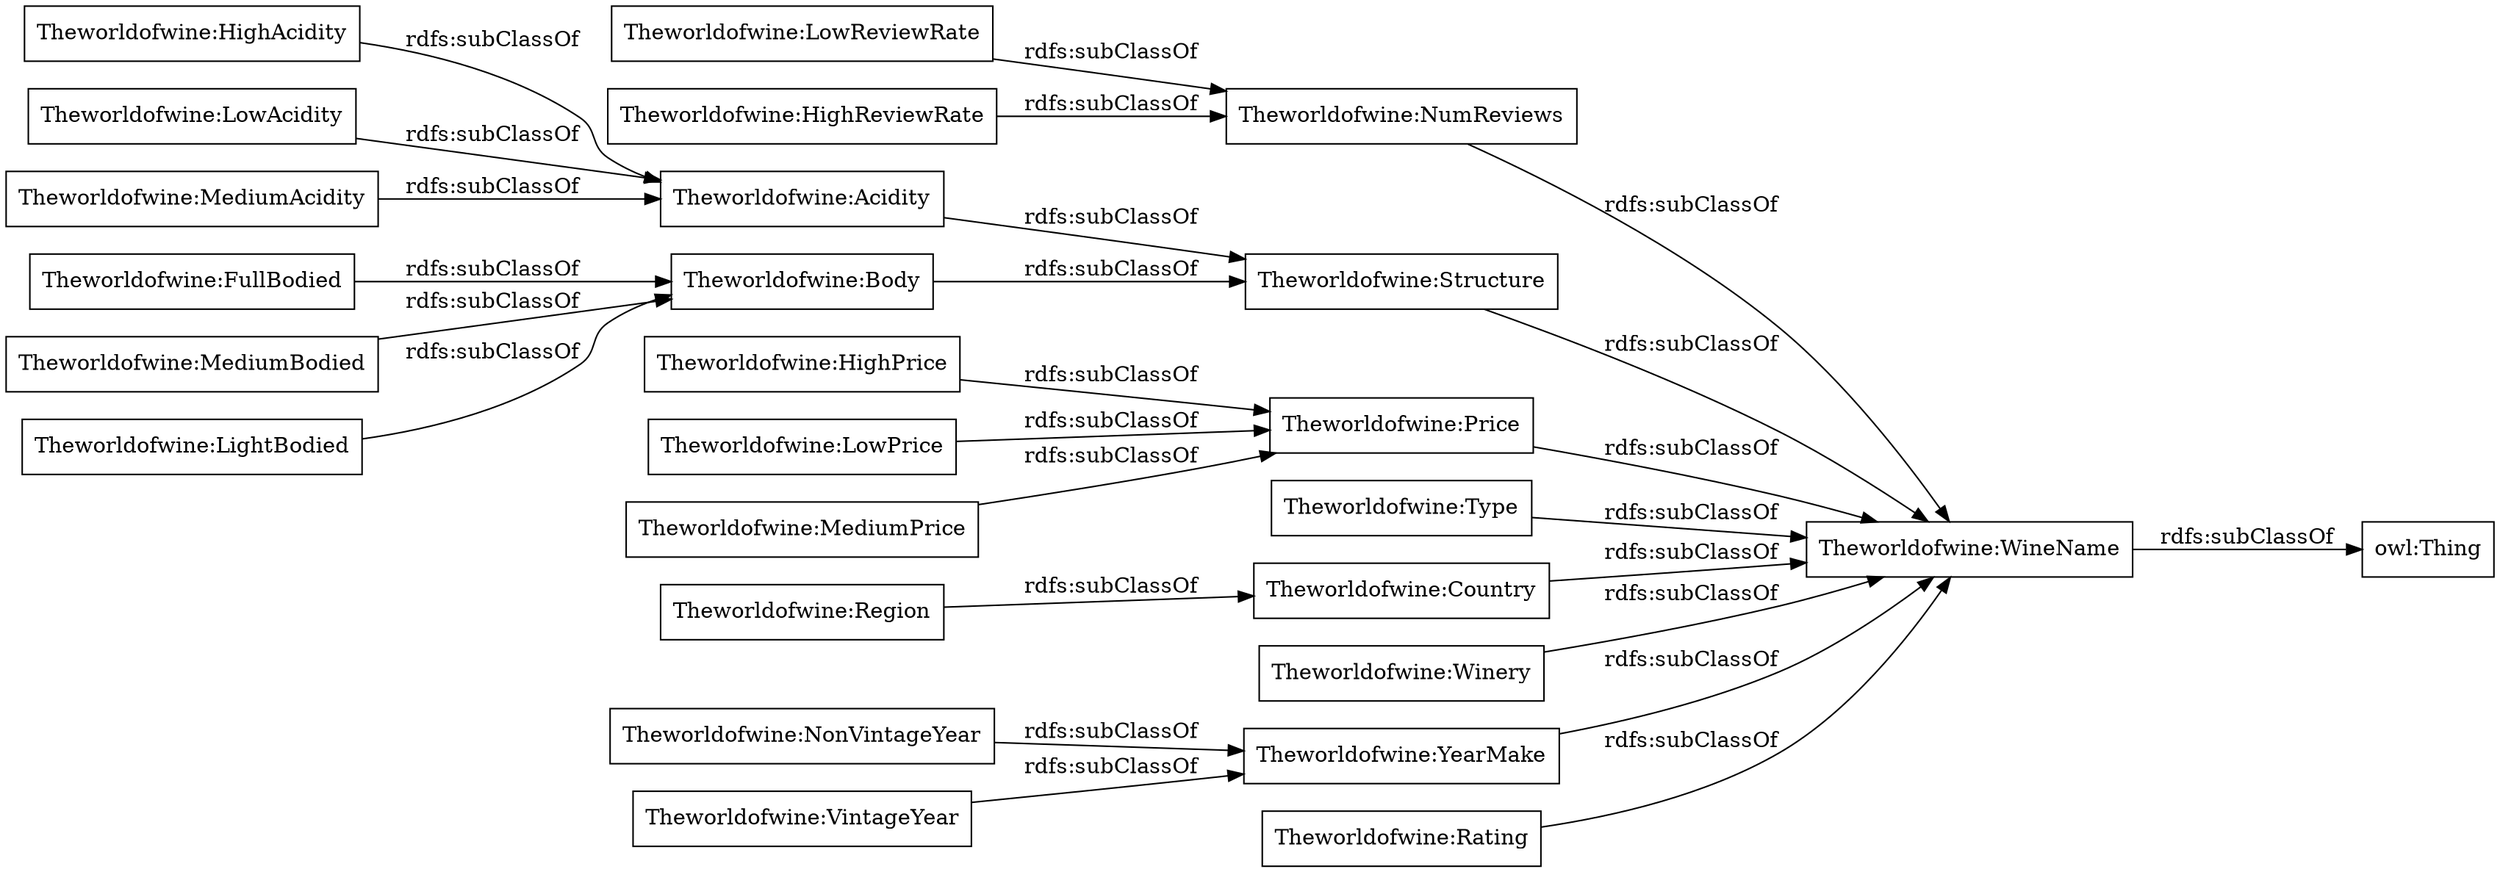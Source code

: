 digraph ar2dtool_diagram { 
rankdir=LR;
size="1000"
node [shape = rectangle, color="black"]; "Theworldofwine:WineName" "Theworldofwine:NumReviews" "Theworldofwine:Structure" "Theworldofwine:Price" "Theworldofwine:Type" "Theworldofwine:Country" "Theworldofwine:HighPrice" "Theworldofwine:LowReviewRate" "Theworldofwine:Winery" "Theworldofwine:NonVintageYear" "Theworldofwine:HighAcidity" "Theworldofwine:Acidity" "Theworldofwine:YearMake" "Theworldofwine:FullBodied" "Theworldofwine:VintageYear" "Theworldofwine:MediumBodied" "Theworldofwine:Rating" "Theworldofwine:LightBodied" "Theworldofwine:LowPrice" "Theworldofwine:Body" "Theworldofwine:HighReviewRate" "Theworldofwine:LowAcidity" "Theworldofwine:MediumPrice" "Theworldofwine:Region" "Theworldofwine:MediumAcidity" ; /*classes style*/
	"Theworldofwine:Structure" -> "Theworldofwine:WineName" [ label = "rdfs:subClassOf" ];
	"Theworldofwine:LightBodied" -> "Theworldofwine:Body" [ label = "rdfs:subClassOf" ];
	"Theworldofwine:HighReviewRate" -> "Theworldofwine:NumReviews" [ label = "rdfs:subClassOf" ];
	"Theworldofwine:Winery" -> "Theworldofwine:WineName" [ label = "rdfs:subClassOf" ];
	"Theworldofwine:Body" -> "Theworldofwine:Structure" [ label = "rdfs:subClassOf" ];
	"Theworldofwine:Region" -> "Theworldofwine:Country" [ label = "rdfs:subClassOf" ];
	"Theworldofwine:LowPrice" -> "Theworldofwine:Price" [ label = "rdfs:subClassOf" ];
	"Theworldofwine:NumReviews" -> "Theworldofwine:WineName" [ label = "rdfs:subClassOf" ];
	"Theworldofwine:HighPrice" -> "Theworldofwine:Price" [ label = "rdfs:subClassOf" ];
	"Theworldofwine:VintageYear" -> "Theworldofwine:YearMake" [ label = "rdfs:subClassOf" ];
	"Theworldofwine:Country" -> "Theworldofwine:WineName" [ label = "rdfs:subClassOf" ];
	"Theworldofwine:Rating" -> "Theworldofwine:WineName" [ label = "rdfs:subClassOf" ];
	"Theworldofwine:Price" -> "Theworldofwine:WineName" [ label = "rdfs:subClassOf" ];
	"Theworldofwine:MediumBodied" -> "Theworldofwine:Body" [ label = "rdfs:subClassOf" ];
	"Theworldofwine:LowAcidity" -> "Theworldofwine:Acidity" [ label = "rdfs:subClassOf" ];
	"Theworldofwine:YearMake" -> "Theworldofwine:WineName" [ label = "rdfs:subClassOf" ];
	"Theworldofwine:FullBodied" -> "Theworldofwine:Body" [ label = "rdfs:subClassOf" ];
	"Theworldofwine:WineName" -> "owl:Thing" [ label = "rdfs:subClassOf" ];
	"Theworldofwine:NonVintageYear" -> "Theworldofwine:YearMake" [ label = "rdfs:subClassOf" ];
	"Theworldofwine:MediumAcidity" -> "Theworldofwine:Acidity" [ label = "rdfs:subClassOf" ];
	"Theworldofwine:MediumPrice" -> "Theworldofwine:Price" [ label = "rdfs:subClassOf" ];
	"Theworldofwine:HighAcidity" -> "Theworldofwine:Acidity" [ label = "rdfs:subClassOf" ];
	"Theworldofwine:Acidity" -> "Theworldofwine:Structure" [ label = "rdfs:subClassOf" ];
	"Theworldofwine:Type" -> "Theworldofwine:WineName" [ label = "rdfs:subClassOf" ];
	"Theworldofwine:LowReviewRate" -> "Theworldofwine:NumReviews" [ label = "rdfs:subClassOf" ];

}
